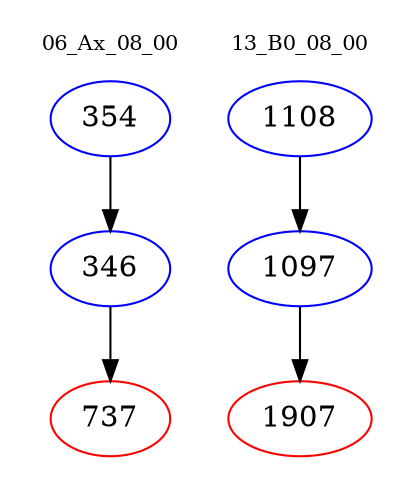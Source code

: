 digraph{
subgraph cluster_0 {
color = white
label = "06_Ax_08_00";
fontsize=10;
T0_354 [label="354", color="blue"]
T0_354 -> T0_346 [color="black"]
T0_346 [label="346", color="blue"]
T0_346 -> T0_737 [color="black"]
T0_737 [label="737", color="red"]
}
subgraph cluster_1 {
color = white
label = "13_B0_08_00";
fontsize=10;
T1_1108 [label="1108", color="blue"]
T1_1108 -> T1_1097 [color="black"]
T1_1097 [label="1097", color="blue"]
T1_1097 -> T1_1907 [color="black"]
T1_1907 [label="1907", color="red"]
}
}
